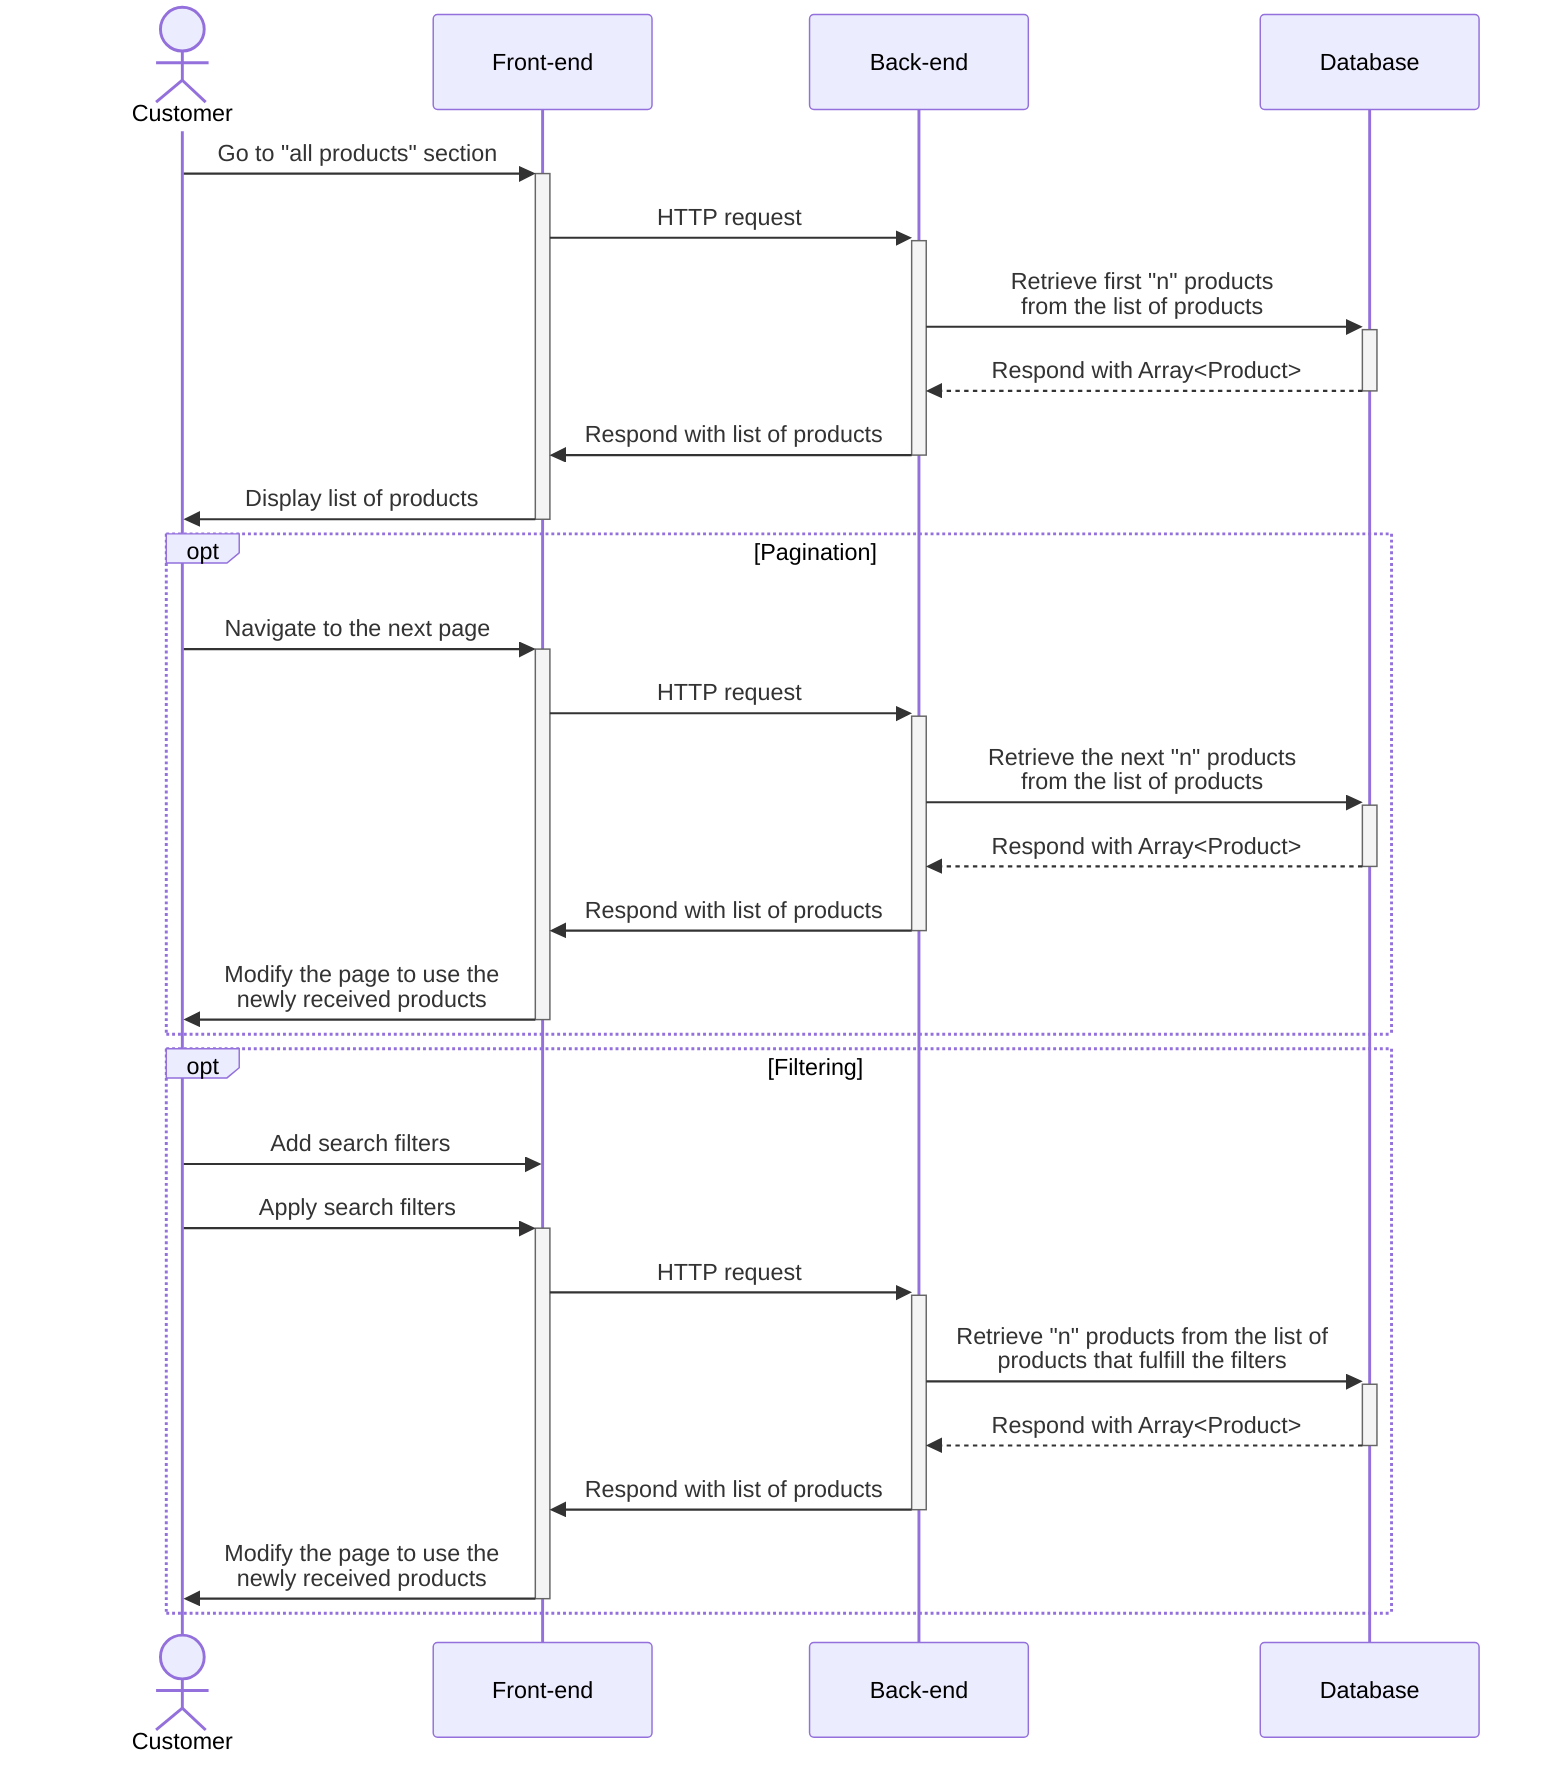 sequenceDiagram
    actor Customer
    participant FE as Front-end
    participant BE as Back-end
    participant DB as Database

    Customer ->>+ FE: Go to "all products" section
    FE ->>+ BE: HTTP request
    BE ->>+ DB: Retrieve first "n" products<br>from the list of products
    DB -->>- BE: Respond with Array<Product>
    BE ->>- FE: Respond with list of products
    FE ->>- Customer: Display list of products

    opt Pagination
        Customer ->>+ FE: Navigate to the next page
        FE ->>+ BE: HTTP request
        BE ->>+ DB: Retrieve the next "n" products<br>from the list of products
        DB -->>- BE: Respond with Array<Product>
        BE ->>- FE: Respond with list of products
        FE ->>- Customer: Modify the page to use the<br>newly received products
    end

    opt Filtering
        Customer ->> FE: Add search filters
        Customer ->>+ FE: Apply search filters
        FE ->>+ BE: HTTP request
        BE ->>+ DB: Retrieve "n" products from the list of<br>products that fulfill the filters
        DB -->>- BE: Respond with Array<Product>
        BE ->>- FE: Respond with list of products
        FE ->>- Customer: Modify the page to use the<br>newly received products
    end